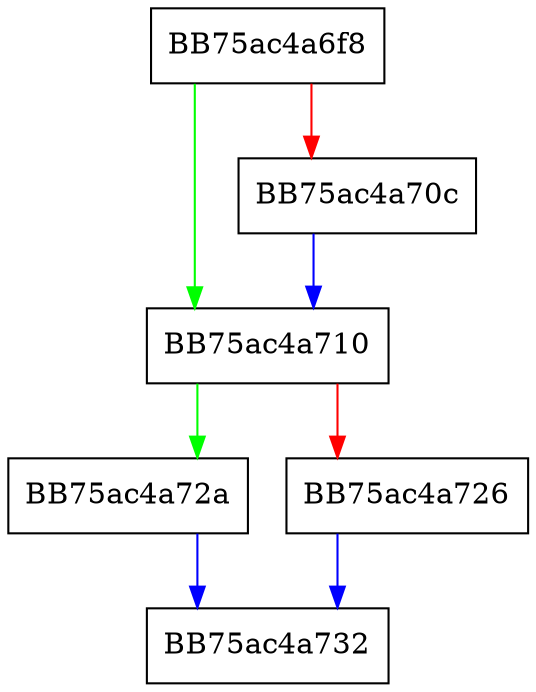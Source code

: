 digraph GetDword {
  node [shape="box"];
  graph [splines=ortho];
  BB75ac4a6f8 -> BB75ac4a710 [color="green"];
  BB75ac4a6f8 -> BB75ac4a70c [color="red"];
  BB75ac4a70c -> BB75ac4a710 [color="blue"];
  BB75ac4a710 -> BB75ac4a72a [color="green"];
  BB75ac4a710 -> BB75ac4a726 [color="red"];
  BB75ac4a726 -> BB75ac4a732 [color="blue"];
  BB75ac4a72a -> BB75ac4a732 [color="blue"];
}